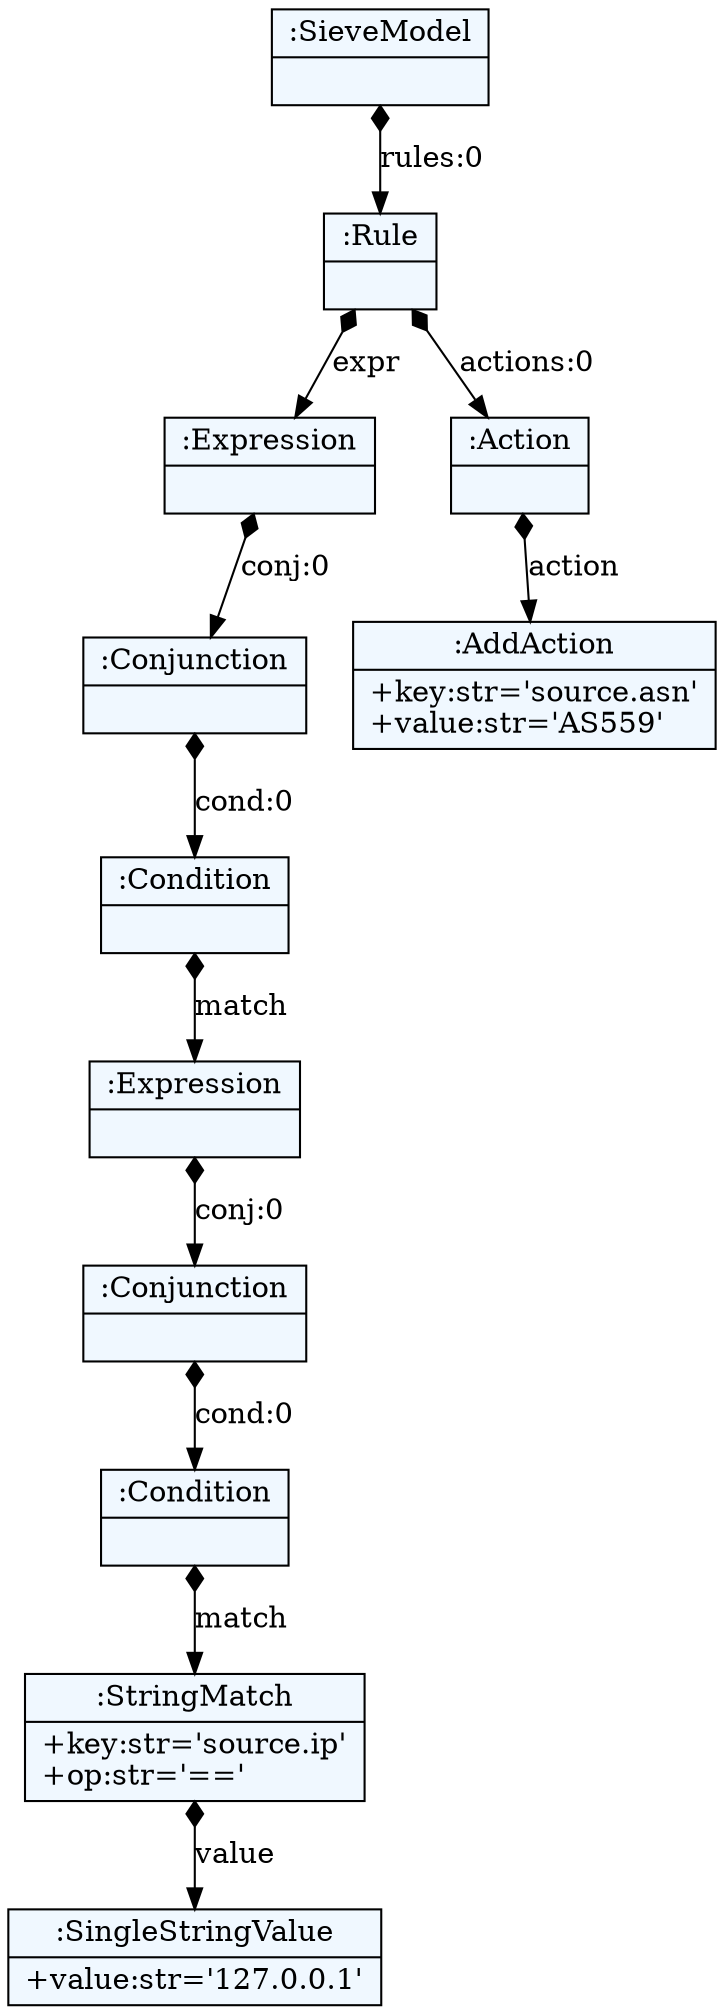 
    digraph xtext {
    fontname = "Bitstream Vera Sans"
    fontsize = 8
    node[
        shape=record,
        style=filled,
        fillcolor=aliceblue
    ]
    nodesep = 0.3
    edge[dir=black,arrowtail=empty]


4468631368 -> 4468859400 [label="rules:0" arrowtail=diamond dir=both]
4468859400 -> 4468860744 [label="expr" arrowtail=diamond dir=both]
4468860744 -> 4468861920 [label="conj:0" arrowtail=diamond dir=both]
4468861920 -> 4468859232 [label="cond:0" arrowtail=diamond dir=both]
4468859232 -> 4468820792 [label="match" arrowtail=diamond dir=both]
4468820792 -> 4468819112 [label="conj:0" arrowtail=diamond dir=both]
4468819112 -> 4468820064 [label="cond:0" arrowtail=diamond dir=both]
4468820064 -> 4468878976 [label="match" arrowtail=diamond dir=both]
4468878976 -> 4468876680 [label="value" arrowtail=diamond dir=both]
4468876680[label="{:SingleStringValue|+value:str='127.0.0.1'\l}"]
4468878976[label="{:StringMatch|+key:str='source.ip'\l+op:str='=='\l}"]
4468820064[label="{:Condition|}"]
4468819112[label="{:Conjunction|}"]
4468820792[label="{:Expression|}"]
4468859232[label="{:Condition|}"]
4468861920[label="{:Conjunction|}"]
4468860744[label="{:Expression|}"]
4468859400 -> 4468860688 [label="actions:0" arrowtail=diamond dir=both]
4468860688 -> 4468859344 [label="action" arrowtail=diamond dir=both]
4468859344[label="{:AddAction|+key:str='source.asn'\l+value:str='AS559'\l}"]
4468860688[label="{:Action|}"]
4468859400[label="{:Rule|}"]
4468631368[label="{:SieveModel|}"]

}
